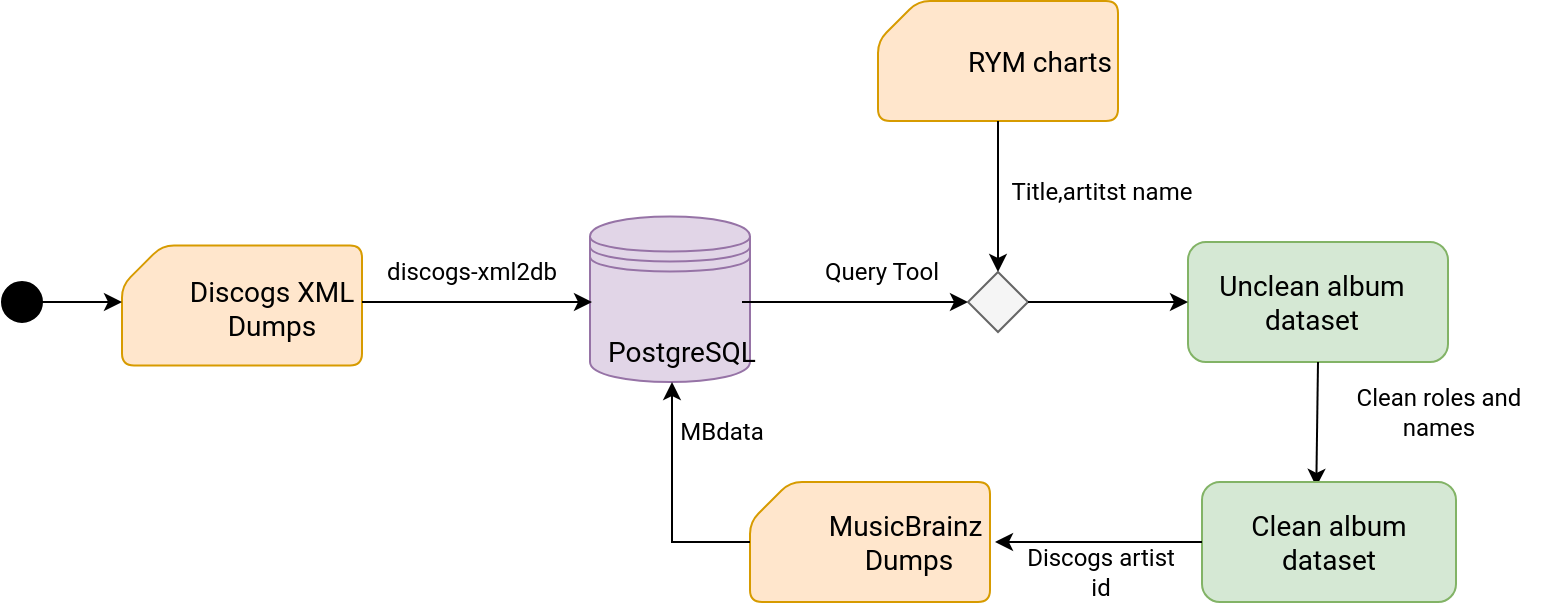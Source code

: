 <mxfile version="22.1.0" type="device">
  <diagram name="Page-1" id="diihbkev8XBeM6vhfQsC">
    <mxGraphModel dx="1554" dy="823" grid="1" gridSize="10" guides="1" tooltips="1" connect="1" arrows="1" fold="1" page="1" pageScale="1" pageWidth="827" pageHeight="1169" math="0" shadow="0">
      <root>
        <mxCell id="0" />
        <mxCell id="1" parent="0" />
        <mxCell id="P_cF1_MgWMTi0SuyGLM_-24" value="" style="verticalLabelPosition=bottom;verticalAlign=top;html=1;shape=card;whiteSpace=wrap;size=20;arcSize=12;rounded=1;fillColor=#ffe6cc;strokeColor=#d79b00;" vertex="1" parent="1">
          <mxGeometry x="414" y="450" width="120" height="60" as="geometry" />
        </mxCell>
        <mxCell id="P_cF1_MgWMTi0SuyGLM_-23" value="" style="verticalLabelPosition=bottom;verticalAlign=top;html=1;shape=card;whiteSpace=wrap;size=20;arcSize=12;rounded=1;fillColor=#ffe6cc;strokeColor=#d79b00;" vertex="1" parent="1">
          <mxGeometry x="478" y="209.5" width="120" height="60" as="geometry" />
        </mxCell>
        <mxCell id="P_cF1_MgWMTi0SuyGLM_-21" value="" style="verticalLabelPosition=bottom;verticalAlign=top;html=1;shape=card;whiteSpace=wrap;size=20;arcSize=12;rounded=1;fillColor=#ffe6cc;strokeColor=#d79b00;" vertex="1" parent="1">
          <mxGeometry x="100" y="331.8" width="120" height="60" as="geometry" />
        </mxCell>
        <mxCell id="cxPOfpa7ZlkW-v1xQVbk-19" value="" style="shape=datastore;whiteSpace=wrap;html=1;fillColor=#e1d5e7;strokeColor=#9673a6;" parent="1" vertex="1">
          <mxGeometry x="334" y="317.21" width="80" height="82.79" as="geometry" />
        </mxCell>
        <mxCell id="cxPOfpa7ZlkW-v1xQVbk-2" value="" style="shape=image;verticalLabelPosition=bottom;labelBackgroundColor=default;verticalAlign=top;aspect=fixed;imageAspect=0;image=https://upload.wikimedia.org/wikipedia/commons/thumb/6/69/Discogs_record_icon.svg/1200px-Discogs_record_icon.svg.png;" parent="1" vertex="1">
          <mxGeometry x="105.23" y="350" width="24.77" height="25" as="geometry" />
        </mxCell>
        <mxCell id="cxPOfpa7ZlkW-v1xQVbk-4" value="" style="shape=image;verticalLabelPosition=bottom;labelBackgroundColor=default;verticalAlign=top;aspect=fixed;imageAspect=0;image=https://upload.wikimedia.org/wikipedia/commons/thumb/9/9a/MusicBrainz_Logo_Icon_%282016%29.svg/480px-MusicBrainz_Logo_Icon_%282016%29.svg.png;" parent="1" vertex="1">
          <mxGeometry x="414" y="461.25" width="37.5" height="37.5" as="geometry" />
        </mxCell>
        <mxCell id="cxPOfpa7ZlkW-v1xQVbk-5" value="&lt;font style=&quot;font-size: 14px;&quot; data-font-src=&quot;https://fonts.googleapis.com/css?family=roboto&quot; face=&quot;roboto&quot;&gt;Discogs XML Dumps&lt;/font&gt;" style="text;html=1;strokeColor=none;fillColor=none;align=center;verticalAlign=middle;whiteSpace=wrap;rounded=0;" parent="1" vertex="1">
          <mxGeometry x="130" y="350.0" width="90" height="25" as="geometry" />
        </mxCell>
        <mxCell id="cxPOfpa7ZlkW-v1xQVbk-6" value="&lt;font style=&quot;font-size: 14px;&quot; data-font-src=&quot;https://fonts.googleapis.com/css?family=roboto&quot; face=&quot;roboto&quot;&gt;MusicBrainz&amp;nbsp;&lt;br&gt;Dumps&lt;br&gt;&lt;/font&gt;" style="text;html=1;strokeColor=none;fillColor=none;align=center;verticalAlign=middle;whiteSpace=wrap;rounded=0;" parent="1" vertex="1">
          <mxGeometry x="449.5" y="465" width="87" height="30" as="geometry" />
        </mxCell>
        <mxCell id="cxPOfpa7ZlkW-v1xQVbk-9" value="" style="shape=image;verticalLabelPosition=bottom;labelBackgroundColor=default;verticalAlign=top;aspect=fixed;imageAspect=0;image=https://upload.wikimedia.org/wikipedia/fr/6/68/Rateyourmusic_com.png;" parent="1" vertex="1">
          <mxGeometry x="489" y="224.75" width="29.5" height="29.5" as="geometry" />
        </mxCell>
        <mxCell id="cxPOfpa7ZlkW-v1xQVbk-11" value="&lt;font style=&quot;font-size: 14px;&quot; data-font-src=&quot;https://fonts.googleapis.com/css?family=roboto&quot; face=&quot;roboto&quot;&gt;RYM charts&lt;/font&gt;" style="text;html=1;strokeColor=none;fillColor=none;align=center;verticalAlign=middle;whiteSpace=wrap;rounded=0;" parent="1" vertex="1">
          <mxGeometry x="518.5" y="229.5" width="79.5" height="20" as="geometry" />
        </mxCell>
        <mxCell id="cxPOfpa7ZlkW-v1xQVbk-12" value="" style="shape=image;verticalLabelPosition=bottom;labelBackgroundColor=default;verticalAlign=top;aspect=fixed;imageAspect=0;image=https://upload.wikimedia.org/wikipedia/commons/thumb/2/29/Postgresql_elephant.svg/1200px-Postgresql_elephant.svg.png;" parent="1" vertex="1">
          <mxGeometry x="357.72" y="345" width="32.56" height="33.6" as="geometry" />
        </mxCell>
        <mxCell id="cxPOfpa7ZlkW-v1xQVbk-13" value="&lt;font style=&quot;font-size: 14px;&quot; data-font-src=&quot;https://fonts.googleapis.com/css?family=roboto&quot; face=&quot;roboto&quot;&gt;PostgreSQL&lt;/font&gt;" style="text;html=1;strokeColor=none;fillColor=none;align=center;verticalAlign=middle;whiteSpace=wrap;rounded=0;" parent="1" vertex="1">
          <mxGeometry x="350.0" y="370" width="60" height="30" as="geometry" />
        </mxCell>
        <mxCell id="cxPOfpa7ZlkW-v1xQVbk-17" value="" style="endArrow=classic;html=1;rounded=0;" parent="1" edge="1">
          <mxGeometry width="50" height="50" relative="1" as="geometry">
            <mxPoint x="220" y="360" as="sourcePoint" />
            <mxPoint x="335" y="360" as="targetPoint" />
          </mxGeometry>
        </mxCell>
        <mxCell id="cxPOfpa7ZlkW-v1xQVbk-20" value="&lt;a style=&quot;box-sizing: border-box; background-color: transparent; color: var(--fgColor-default, var(--color-fg-default)) !important; text-decoration: none;&quot; href=&quot;https://github.com/philipmat/discogs-xml2db&quot; class=&quot;color-fg-default&quot; data-turbo-frame=&quot;repo-content-turbo-frame&quot; data-pjax=&quot;#repo-content-pjax-container&quot;&gt;&lt;font data-font-src=&quot;https://fonts.googleapis.com/css?family=roboto&quot; face=&quot;roboto&quot;&gt;discogs-xml2db&lt;/font&gt;&lt;/a&gt;" style="text;html=1;strokeColor=none;fillColor=none;align=center;verticalAlign=middle;whiteSpace=wrap;rounded=0;" parent="1" vertex="1">
          <mxGeometry x="230" y="330" width="90" height="30" as="geometry" />
        </mxCell>
        <mxCell id="cxPOfpa7ZlkW-v1xQVbk-25" value="" style="rounded=1;whiteSpace=wrap;html=1;fillColor=#d5e8d4;strokeColor=#82b366;" parent="1" vertex="1">
          <mxGeometry x="633" y="330" width="130" height="60" as="geometry" />
        </mxCell>
        <mxCell id="cxPOfpa7ZlkW-v1xQVbk-26" value="&lt;font style=&quot;font-size: 14px;&quot; data-font-src=&quot;https://fonts.googleapis.com/css?family=roboto&quot; face=&quot;roboto&quot;&gt;Unclean album dataset&lt;/font&gt;" style="text;html=1;strokeColor=none;fillColor=none;align=center;verticalAlign=middle;whiteSpace=wrap;rounded=0;" parent="1" vertex="1">
          <mxGeometry x="640" y="345" width="110" height="30" as="geometry" />
        </mxCell>
        <mxCell id="cxPOfpa7ZlkW-v1xQVbk-27" value="" style="endArrow=classic;html=1;rounded=0;entryX=0;entryY=0.5;entryDx=0;entryDy=0;exitX=0.95;exitY=0.517;exitDx=0;exitDy=0;exitPerimeter=0;" parent="1" target="cxPOfpa7ZlkW-v1xQVbk-31" edge="1" source="cxPOfpa7ZlkW-v1xQVbk-19">
          <mxGeometry width="50" height="50" relative="1" as="geometry">
            <mxPoint x="420" y="360" as="sourcePoint" />
            <mxPoint x="490" y="360" as="targetPoint" />
          </mxGeometry>
        </mxCell>
        <mxCell id="cxPOfpa7ZlkW-v1xQVbk-28" value="" style="endArrow=classic;html=1;rounded=0;entryX=0.5;entryY=0;entryDx=0;entryDy=0;exitX=0.5;exitY=1;exitDx=0;exitDy=0;exitPerimeter=0;" parent="1" source="P_cF1_MgWMTi0SuyGLM_-23" target="cxPOfpa7ZlkW-v1xQVbk-31" edge="1">
          <mxGeometry width="50" height="50" relative="1" as="geometry">
            <mxPoint x="538" y="268.25" as="sourcePoint" />
            <mxPoint x="640" y="280" as="targetPoint" />
          </mxGeometry>
        </mxCell>
        <mxCell id="cxPOfpa7ZlkW-v1xQVbk-30" value="&lt;font data-font-src=&quot;https://fonts.googleapis.com/css?family=roboto&quot; face=&quot;roboto&quot;&gt;Title,artitst name&lt;/font&gt;" style="text;html=1;strokeColor=none;fillColor=none;align=center;verticalAlign=middle;whiteSpace=wrap;rounded=0;" parent="1" vertex="1">
          <mxGeometry x="540" y="290" width="100" height="30" as="geometry" />
        </mxCell>
        <mxCell id="cxPOfpa7ZlkW-v1xQVbk-31" value="" style="rhombus;whiteSpace=wrap;html=1;fillColor=#f5f5f5;fontColor=#333333;strokeColor=#666666;" parent="1" vertex="1">
          <mxGeometry x="523" y="345" width="30" height="30" as="geometry" />
        </mxCell>
        <mxCell id="cxPOfpa7ZlkW-v1xQVbk-32" value="&lt;font data-font-src=&quot;https://fonts.googleapis.com/css?family=roboto&quot; face=&quot;roboto&quot;&gt;Query Tool&lt;/font&gt;" style="text;html=1;strokeColor=none;fillColor=none;align=center;verticalAlign=middle;whiteSpace=wrap;rounded=0;" parent="1" vertex="1">
          <mxGeometry x="450" y="330" width="60" height="30" as="geometry" />
        </mxCell>
        <mxCell id="cxPOfpa7ZlkW-v1xQVbk-34" value="" style="endArrow=classic;html=1;rounded=0;exitX=1;exitY=0.5;exitDx=0;exitDy=0;entryX=0;entryY=0.5;entryDx=0;entryDy=0;" parent="1" source="cxPOfpa7ZlkW-v1xQVbk-31" target="cxPOfpa7ZlkW-v1xQVbk-25" edge="1">
          <mxGeometry width="50" height="50" relative="1" as="geometry">
            <mxPoint x="580" y="380" as="sourcePoint" />
            <mxPoint x="630" y="330" as="targetPoint" />
          </mxGeometry>
        </mxCell>
        <mxCell id="P_cF1_MgWMTi0SuyGLM_-1" value="" style="endArrow=classic;html=1;rounded=0;entryX=0.45;entryY=0.04;entryDx=0;entryDy=0;entryPerimeter=0;exitX=0.5;exitY=1;exitDx=0;exitDy=0;" edge="1" parent="1" source="cxPOfpa7ZlkW-v1xQVbk-25" target="P_cF1_MgWMTi0SuyGLM_-2">
          <mxGeometry width="50" height="50" relative="1" as="geometry">
            <mxPoint x="697" y="380" as="sourcePoint" />
            <mxPoint x="698" y="440" as="targetPoint" />
          </mxGeometry>
        </mxCell>
        <mxCell id="P_cF1_MgWMTi0SuyGLM_-2" value="&lt;font style=&quot;font-size: 14px;&quot; data-font-src=&quot;https://fonts.googleapis.com/css?family=roboto&quot; face=&quot;roboto&quot;&gt;Clean album dataset&lt;/font&gt;" style="rounded=1;whiteSpace=wrap;html=1;fillColor=#d5e8d4;strokeColor=#82b366;" vertex="1" parent="1">
          <mxGeometry x="640" y="450" width="127" height="60" as="geometry" />
        </mxCell>
        <mxCell id="P_cF1_MgWMTi0SuyGLM_-3" value="&lt;font data-font-src=&quot;https://fonts.googleapis.com/css?family=roboto&quot; face=&quot;roboto&quot;&gt;Clean roles and names&lt;/font&gt;" style="text;html=1;strokeColor=none;fillColor=none;align=center;verticalAlign=middle;whiteSpace=wrap;rounded=0;" vertex="1" parent="1">
          <mxGeometry x="700" y="400" width="117" height="30" as="geometry" />
        </mxCell>
        <mxCell id="P_cF1_MgWMTi0SuyGLM_-6" value="" style="endArrow=classic;html=1;rounded=0;exitX=0;exitY=0.5;exitDx=0;exitDy=0;" edge="1" parent="1" source="cxPOfpa7ZlkW-v1xQVbk-4">
          <mxGeometry width="50" height="50" relative="1" as="geometry">
            <mxPoint x="410" y="480" as="sourcePoint" />
            <mxPoint x="375" y="400" as="targetPoint" />
            <Array as="points">
              <mxPoint x="375" y="480" />
            </Array>
          </mxGeometry>
        </mxCell>
        <mxCell id="P_cF1_MgWMTi0SuyGLM_-12" value="" style="endArrow=classic;html=1;rounded=0;" edge="1" parent="1" target="cxPOfpa7ZlkW-v1xQVbk-6">
          <mxGeometry width="50" height="50" relative="1" as="geometry">
            <mxPoint x="640" y="480" as="sourcePoint" />
            <mxPoint x="570" y="480" as="targetPoint" />
          </mxGeometry>
        </mxCell>
        <mxCell id="P_cF1_MgWMTi0SuyGLM_-13" value="&lt;font data-font-src=&quot;https://fonts.googleapis.com/css?family=roboto&quot; face=&quot;roboto&quot;&gt;Discogs artist id&lt;/font&gt;" style="text;html=1;strokeColor=none;fillColor=none;align=center;verticalAlign=middle;whiteSpace=wrap;rounded=0;" vertex="1" parent="1">
          <mxGeometry x="546" y="480" width="87" height="30" as="geometry" />
        </mxCell>
        <mxCell id="P_cF1_MgWMTi0SuyGLM_-15" value="&lt;font data-font-src=&quot;https://fonts.googleapis.com/css?family=roboto&quot; face=&quot;roboto&quot;&gt;MBdata&lt;/font&gt;" style="text;html=1;strokeColor=none;fillColor=none;align=center;verticalAlign=middle;whiteSpace=wrap;rounded=0;" vertex="1" parent="1">
          <mxGeometry x="370" y="410" width="60" height="30" as="geometry" />
        </mxCell>
        <mxCell id="P_cF1_MgWMTi0SuyGLM_-18" value="" style="endArrow=classic;html=1;rounded=0;" edge="1" parent="1">
          <mxGeometry width="50" height="50" relative="1" as="geometry">
            <mxPoint x="60" y="360" as="sourcePoint" />
            <mxPoint x="100" y="360" as="targetPoint" />
          </mxGeometry>
        </mxCell>
        <mxCell id="P_cF1_MgWMTi0SuyGLM_-19" value="" style="ellipse;whiteSpace=wrap;html=1;aspect=fixed;fillColor=#000000;" vertex="1" parent="1">
          <mxGeometry x="40" y="350" width="20" height="20" as="geometry" />
        </mxCell>
      </root>
    </mxGraphModel>
  </diagram>
</mxfile>
